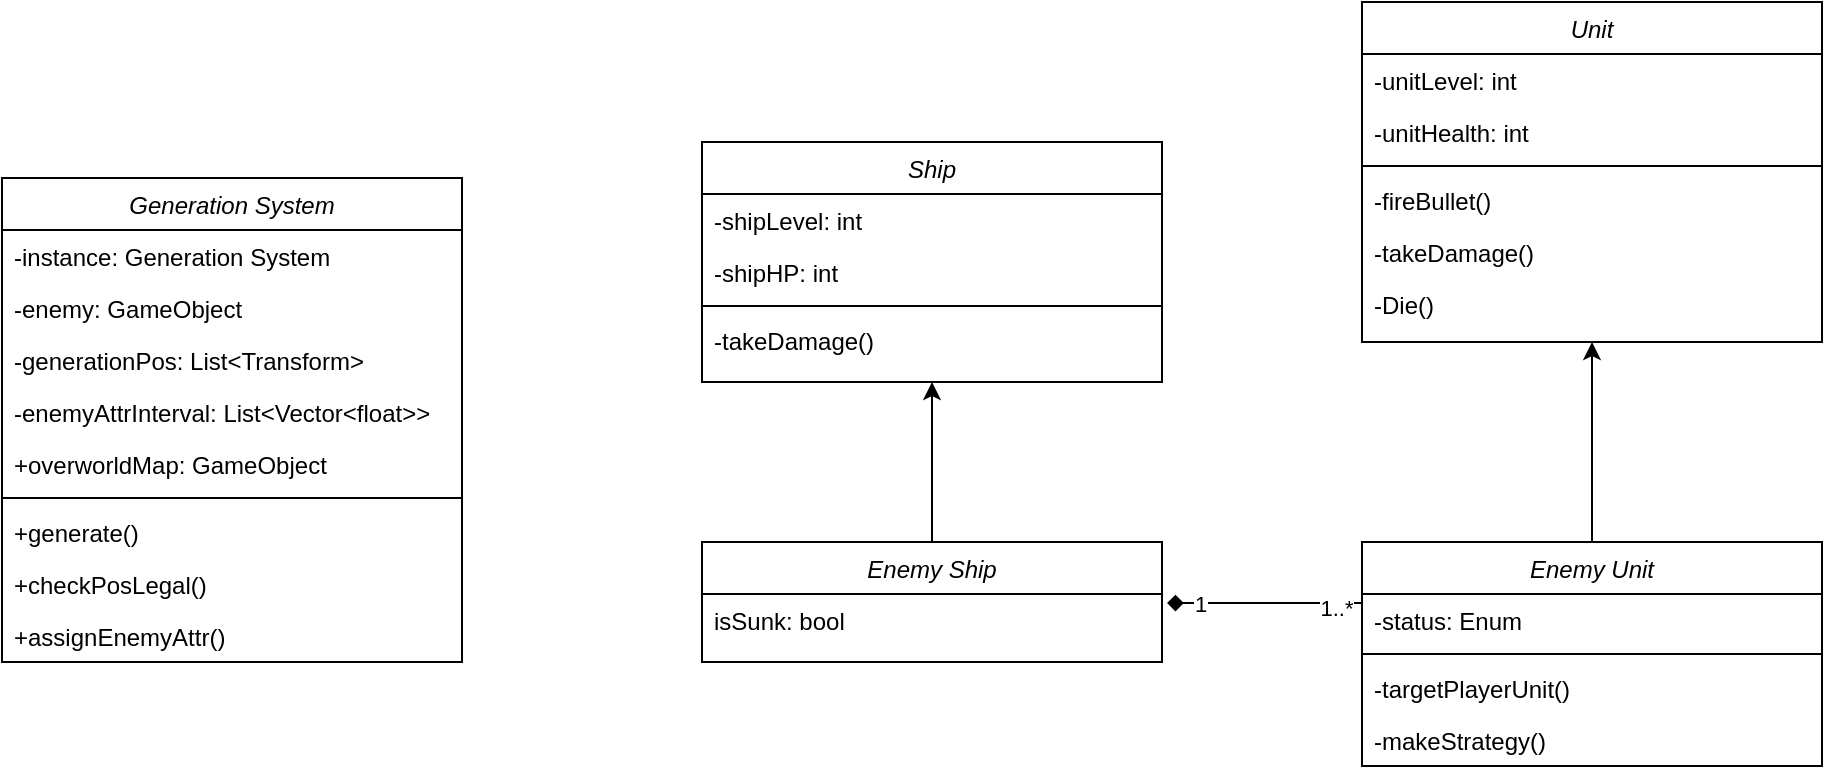 <mxfile version="21.8.0" type="device">
  <diagram id="C5RBs43oDa-KdzZeNtuy" name="Page-1">
    <mxGraphModel dx="989" dy="1845" grid="1" gridSize="10" guides="1" tooltips="1" connect="1" arrows="1" fold="1" page="1" pageScale="1" pageWidth="827" pageHeight="1169" math="0" shadow="0">
      <root>
        <mxCell id="WIyWlLk6GJQsqaUBKTNV-0" />
        <mxCell id="WIyWlLk6GJQsqaUBKTNV-1" parent="WIyWlLk6GJQsqaUBKTNV-0" />
        <mxCell id="zkfFHV4jXpPFQw0GAbJ--0" value="Generation System" style="swimlane;fontStyle=2;align=center;verticalAlign=top;childLayout=stackLayout;horizontal=1;startSize=26;horizontalStack=0;resizeParent=1;resizeLast=0;collapsible=1;marginBottom=0;rounded=0;shadow=0;strokeWidth=1;" parent="WIyWlLk6GJQsqaUBKTNV-1" vertex="1">
          <mxGeometry x="50" y="-242" width="230" height="242" as="geometry">
            <mxRectangle x="230" y="140" width="160" height="26" as="alternateBounds" />
          </mxGeometry>
        </mxCell>
        <mxCell id="zkfFHV4jXpPFQw0GAbJ--1" value="-instance: Generation System" style="text;align=left;verticalAlign=top;spacingLeft=4;spacingRight=4;overflow=hidden;rotatable=0;points=[[0,0.5],[1,0.5]];portConstraint=eastwest;" parent="zkfFHV4jXpPFQw0GAbJ--0" vertex="1">
          <mxGeometry y="26" width="230" height="26" as="geometry" />
        </mxCell>
        <mxCell id="zkfFHV4jXpPFQw0GAbJ--2" value="-enemy: GameObject" style="text;align=left;verticalAlign=top;spacingLeft=4;spacingRight=4;overflow=hidden;rotatable=0;points=[[0,0.5],[1,0.5]];portConstraint=eastwest;rounded=0;shadow=0;html=0;" parent="zkfFHV4jXpPFQw0GAbJ--0" vertex="1">
          <mxGeometry y="52" width="230" height="26" as="geometry" />
        </mxCell>
        <mxCell id="zkfFHV4jXpPFQw0GAbJ--3" value="-generationPos: List&lt;Transform&gt;" style="text;align=left;verticalAlign=top;spacingLeft=4;spacingRight=4;overflow=hidden;rotatable=0;points=[[0,0.5],[1,0.5]];portConstraint=eastwest;rounded=0;shadow=0;html=0;" parent="zkfFHV4jXpPFQw0GAbJ--0" vertex="1">
          <mxGeometry y="78" width="230" height="26" as="geometry" />
        </mxCell>
        <mxCell id="K6PGBI9sHRj4Ykx-LLPO-0" value="-enemyAttrInterval: List&lt;Vector&lt;float&gt;&gt;" style="text;align=left;verticalAlign=top;spacingLeft=4;spacingRight=4;overflow=hidden;rotatable=0;points=[[0,0.5],[1,0.5]];portConstraint=eastwest;rounded=0;shadow=0;html=0;" vertex="1" parent="zkfFHV4jXpPFQw0GAbJ--0">
          <mxGeometry y="104" width="230" height="26" as="geometry" />
        </mxCell>
        <mxCell id="DfnrKf_pb-YuIMqa2Yfu-2" value="+overworldMap: GameObject" style="text;align=left;verticalAlign=top;spacingLeft=4;spacingRight=4;overflow=hidden;rotatable=0;points=[[0,0.5],[1,0.5]];portConstraint=eastwest;rounded=0;shadow=0;html=0;" parent="zkfFHV4jXpPFQw0GAbJ--0" vertex="1">
          <mxGeometry y="130" width="230" height="26" as="geometry" />
        </mxCell>
        <mxCell id="zkfFHV4jXpPFQw0GAbJ--4" value="" style="line;html=1;strokeWidth=1;align=left;verticalAlign=middle;spacingTop=-1;spacingLeft=3;spacingRight=3;rotatable=0;labelPosition=right;points=[];portConstraint=eastwest;" parent="zkfFHV4jXpPFQw0GAbJ--0" vertex="1">
          <mxGeometry y="156" width="230" height="8" as="geometry" />
        </mxCell>
        <mxCell id="zkfFHV4jXpPFQw0GAbJ--5" value="+generate()" style="text;align=left;verticalAlign=top;spacingLeft=4;spacingRight=4;overflow=hidden;rotatable=0;points=[[0,0.5],[1,0.5]];portConstraint=eastwest;" parent="zkfFHV4jXpPFQw0GAbJ--0" vertex="1">
          <mxGeometry y="164" width="230" height="26" as="geometry" />
        </mxCell>
        <mxCell id="DfnrKf_pb-YuIMqa2Yfu-0" value="+checkPosLegal()" style="text;align=left;verticalAlign=top;spacingLeft=4;spacingRight=4;overflow=hidden;rotatable=0;points=[[0,0.5],[1,0.5]];portConstraint=eastwest;" parent="zkfFHV4jXpPFQw0GAbJ--0" vertex="1">
          <mxGeometry y="190" width="230" height="26" as="geometry" />
        </mxCell>
        <mxCell id="DfnrKf_pb-YuIMqa2Yfu-1" value="+assignEnemyAttr()" style="text;align=left;verticalAlign=top;spacingLeft=4;spacingRight=4;overflow=hidden;rotatable=0;points=[[0,0.5],[1,0.5]];portConstraint=eastwest;" parent="zkfFHV4jXpPFQw0GAbJ--0" vertex="1">
          <mxGeometry y="216" width="230" height="26" as="geometry" />
        </mxCell>
        <mxCell id="K6PGBI9sHRj4Ykx-LLPO-21" style="edgeStyle=orthogonalEdgeStyle;rounded=0;orthogonalLoop=1;jettySize=auto;html=1;entryX=0.5;entryY=1;entryDx=0;entryDy=0;" edge="1" parent="WIyWlLk6GJQsqaUBKTNV-1" source="K6PGBI9sHRj4Ykx-LLPO-1" target="K6PGBI9sHRj4Ykx-LLPO-11">
          <mxGeometry relative="1" as="geometry" />
        </mxCell>
        <mxCell id="K6PGBI9sHRj4Ykx-LLPO-1" value="Enemy Ship" style="swimlane;fontStyle=2;align=center;verticalAlign=top;childLayout=stackLayout;horizontal=1;startSize=26;horizontalStack=0;resizeParent=1;resizeLast=0;collapsible=1;marginBottom=0;rounded=0;shadow=0;strokeWidth=1;" vertex="1" parent="WIyWlLk6GJQsqaUBKTNV-1">
          <mxGeometry x="400" y="-60" width="230" height="60" as="geometry">
            <mxRectangle x="230" y="140" width="160" height="26" as="alternateBounds" />
          </mxGeometry>
        </mxCell>
        <mxCell id="K6PGBI9sHRj4Ykx-LLPO-5" value="isSunk: bool" style="text;align=left;verticalAlign=top;spacingLeft=4;spacingRight=4;overflow=hidden;rotatable=0;points=[[0,0.5],[1,0.5]];portConstraint=eastwest;rounded=0;shadow=0;html=0;" vertex="1" parent="K6PGBI9sHRj4Ykx-LLPO-1">
          <mxGeometry y="26" width="230" height="26" as="geometry" />
        </mxCell>
        <mxCell id="K6PGBI9sHRj4Ykx-LLPO-11" value="Ship" style="swimlane;fontStyle=2;align=center;verticalAlign=top;childLayout=stackLayout;horizontal=1;startSize=26;horizontalStack=0;resizeParent=1;resizeLast=0;collapsible=1;marginBottom=0;rounded=0;shadow=0;strokeWidth=1;" vertex="1" parent="WIyWlLk6GJQsqaUBKTNV-1">
          <mxGeometry x="400" y="-260" width="230" height="120" as="geometry">
            <mxRectangle x="230" y="140" width="160" height="26" as="alternateBounds" />
          </mxGeometry>
        </mxCell>
        <mxCell id="K6PGBI9sHRj4Ykx-LLPO-12" value="-shipLevel: int" style="text;align=left;verticalAlign=top;spacingLeft=4;spacingRight=4;overflow=hidden;rotatable=0;points=[[0,0.5],[1,0.5]];portConstraint=eastwest;" vertex="1" parent="K6PGBI9sHRj4Ykx-LLPO-11">
          <mxGeometry y="26" width="230" height="26" as="geometry" />
        </mxCell>
        <mxCell id="K6PGBI9sHRj4Ykx-LLPO-13" value="-shipHP: int" style="text;align=left;verticalAlign=top;spacingLeft=4;spacingRight=4;overflow=hidden;rotatable=0;points=[[0,0.5],[1,0.5]];portConstraint=eastwest;rounded=0;shadow=0;html=0;" vertex="1" parent="K6PGBI9sHRj4Ykx-LLPO-11">
          <mxGeometry y="52" width="230" height="26" as="geometry" />
        </mxCell>
        <mxCell id="K6PGBI9sHRj4Ykx-LLPO-17" value="" style="line;html=1;strokeWidth=1;align=left;verticalAlign=middle;spacingTop=-1;spacingLeft=3;spacingRight=3;rotatable=0;labelPosition=right;points=[];portConstraint=eastwest;" vertex="1" parent="K6PGBI9sHRj4Ykx-LLPO-11">
          <mxGeometry y="78" width="230" height="8" as="geometry" />
        </mxCell>
        <mxCell id="K6PGBI9sHRj4Ykx-LLPO-18" value="-takeDamage()" style="text;align=left;verticalAlign=top;spacingLeft=4;spacingRight=4;overflow=hidden;rotatable=0;points=[[0,0.5],[1,0.5]];portConstraint=eastwest;" vertex="1" parent="K6PGBI9sHRj4Ykx-LLPO-11">
          <mxGeometry y="86" width="230" height="26" as="geometry" />
        </mxCell>
        <mxCell id="K6PGBI9sHRj4Ykx-LLPO-28" style="edgeStyle=orthogonalEdgeStyle;rounded=0;orthogonalLoop=1;jettySize=auto;html=1;entryX=1.011;entryY=0.174;entryDx=0;entryDy=0;endArrow=diamond;endFill=1;entryPerimeter=0;" edge="1" parent="WIyWlLk6GJQsqaUBKTNV-1" source="K6PGBI9sHRj4Ykx-LLPO-26" target="K6PGBI9sHRj4Ykx-LLPO-5">
          <mxGeometry relative="1" as="geometry">
            <Array as="points">
              <mxPoint x="680" y="-30" />
            </Array>
          </mxGeometry>
        </mxCell>
        <mxCell id="K6PGBI9sHRj4Ykx-LLPO-29" value="1..*" style="edgeLabel;html=1;align=center;verticalAlign=middle;resizable=0;points=[];" vertex="1" connectable="0" parent="K6PGBI9sHRj4Ykx-LLPO-28">
          <mxGeometry x="-0.727" y="2" relative="1" as="geometry">
            <mxPoint as="offset" />
          </mxGeometry>
        </mxCell>
        <mxCell id="K6PGBI9sHRj4Ykx-LLPO-37" value="1" style="edgeLabel;html=1;align=center;verticalAlign=middle;resizable=0;points=[];" vertex="1" connectable="0" parent="K6PGBI9sHRj4Ykx-LLPO-28">
          <mxGeometry x="0.658" relative="1" as="geometry">
            <mxPoint as="offset" />
          </mxGeometry>
        </mxCell>
        <mxCell id="K6PGBI9sHRj4Ykx-LLPO-36" style="edgeStyle=orthogonalEdgeStyle;rounded=0;orthogonalLoop=1;jettySize=auto;html=1;" edge="1" parent="WIyWlLk6GJQsqaUBKTNV-1" source="K6PGBI9sHRj4Ykx-LLPO-26" target="K6PGBI9sHRj4Ykx-LLPO-30">
          <mxGeometry relative="1" as="geometry" />
        </mxCell>
        <mxCell id="K6PGBI9sHRj4Ykx-LLPO-26" value="Enemy Unit" style="swimlane;fontStyle=2;align=center;verticalAlign=top;childLayout=stackLayout;horizontal=1;startSize=26;horizontalStack=0;resizeParent=1;resizeLast=0;collapsible=1;marginBottom=0;rounded=0;shadow=0;strokeWidth=1;" vertex="1" parent="WIyWlLk6GJQsqaUBKTNV-1">
          <mxGeometry x="730" y="-60" width="230" height="112" as="geometry">
            <mxRectangle x="730" y="-60" width="160" height="26" as="alternateBounds" />
          </mxGeometry>
        </mxCell>
        <mxCell id="K6PGBI9sHRj4Ykx-LLPO-27" value="-status: Enum" style="text;align=left;verticalAlign=top;spacingLeft=4;spacingRight=4;overflow=hidden;rotatable=0;points=[[0,0.5],[1,0.5]];portConstraint=eastwest;rounded=0;shadow=0;html=0;" vertex="1" parent="K6PGBI9sHRj4Ykx-LLPO-26">
          <mxGeometry y="26" width="230" height="26" as="geometry" />
        </mxCell>
        <mxCell id="K6PGBI9sHRj4Ykx-LLPO-38" value="" style="line;html=1;strokeWidth=1;align=left;verticalAlign=middle;spacingTop=-1;spacingLeft=3;spacingRight=3;rotatable=0;labelPosition=right;points=[];portConstraint=eastwest;" vertex="1" parent="K6PGBI9sHRj4Ykx-LLPO-26">
          <mxGeometry y="52" width="230" height="8" as="geometry" />
        </mxCell>
        <mxCell id="K6PGBI9sHRj4Ykx-LLPO-39" value="-targetPlayerUnit()" style="text;align=left;verticalAlign=top;spacingLeft=4;spacingRight=4;overflow=hidden;rotatable=0;points=[[0,0.5],[1,0.5]];portConstraint=eastwest;rounded=0;shadow=0;html=0;" vertex="1" parent="K6PGBI9sHRj4Ykx-LLPO-26">
          <mxGeometry y="60" width="230" height="26" as="geometry" />
        </mxCell>
        <mxCell id="K6PGBI9sHRj4Ykx-LLPO-41" value="-makeStrategy()" style="text;align=left;verticalAlign=top;spacingLeft=4;spacingRight=4;overflow=hidden;rotatable=0;points=[[0,0.5],[1,0.5]];portConstraint=eastwest;rounded=0;shadow=0;html=0;" vertex="1" parent="K6PGBI9sHRj4Ykx-LLPO-26">
          <mxGeometry y="86" width="230" height="26" as="geometry" />
        </mxCell>
        <mxCell id="K6PGBI9sHRj4Ykx-LLPO-30" value="Unit" style="swimlane;fontStyle=2;align=center;verticalAlign=top;childLayout=stackLayout;horizontal=1;startSize=26;horizontalStack=0;resizeParent=1;resizeLast=0;collapsible=1;marginBottom=0;rounded=0;shadow=0;strokeWidth=1;" vertex="1" parent="WIyWlLk6GJQsqaUBKTNV-1">
          <mxGeometry x="730" y="-330" width="230" height="170" as="geometry">
            <mxRectangle x="230" y="140" width="160" height="26" as="alternateBounds" />
          </mxGeometry>
        </mxCell>
        <mxCell id="K6PGBI9sHRj4Ykx-LLPO-31" value="-unitLevel: int" style="text;align=left;verticalAlign=top;spacingLeft=4;spacingRight=4;overflow=hidden;rotatable=0;points=[[0,0.5],[1,0.5]];portConstraint=eastwest;" vertex="1" parent="K6PGBI9sHRj4Ykx-LLPO-30">
          <mxGeometry y="26" width="230" height="26" as="geometry" />
        </mxCell>
        <mxCell id="K6PGBI9sHRj4Ykx-LLPO-32" value="-unitHealth: int" style="text;align=left;verticalAlign=top;spacingLeft=4;spacingRight=4;overflow=hidden;rotatable=0;points=[[0,0.5],[1,0.5]];portConstraint=eastwest;rounded=0;shadow=0;html=0;" vertex="1" parent="K6PGBI9sHRj4Ykx-LLPO-30">
          <mxGeometry y="52" width="230" height="26" as="geometry" />
        </mxCell>
        <mxCell id="K6PGBI9sHRj4Ykx-LLPO-33" value="" style="line;html=1;strokeWidth=1;align=left;verticalAlign=middle;spacingTop=-1;spacingLeft=3;spacingRight=3;rotatable=0;labelPosition=right;points=[];portConstraint=eastwest;" vertex="1" parent="K6PGBI9sHRj4Ykx-LLPO-30">
          <mxGeometry y="78" width="230" height="8" as="geometry" />
        </mxCell>
        <mxCell id="K6PGBI9sHRj4Ykx-LLPO-34" value="-fireBullet()" style="text;align=left;verticalAlign=top;spacingLeft=4;spacingRight=4;overflow=hidden;rotatable=0;points=[[0,0.5],[1,0.5]];portConstraint=eastwest;" vertex="1" parent="K6PGBI9sHRj4Ykx-LLPO-30">
          <mxGeometry y="86" width="230" height="26" as="geometry" />
        </mxCell>
        <mxCell id="K6PGBI9sHRj4Ykx-LLPO-35" value="-takeDamage()" style="text;align=left;verticalAlign=top;spacingLeft=4;spacingRight=4;overflow=hidden;rotatable=0;points=[[0,0.5],[1,0.5]];portConstraint=eastwest;" vertex="1" parent="K6PGBI9sHRj4Ykx-LLPO-30">
          <mxGeometry y="112" width="230" height="26" as="geometry" />
        </mxCell>
        <mxCell id="K6PGBI9sHRj4Ykx-LLPO-42" value="-Die()" style="text;align=left;verticalAlign=top;spacingLeft=4;spacingRight=4;overflow=hidden;rotatable=0;points=[[0,0.5],[1,0.5]];portConstraint=eastwest;" vertex="1" parent="K6PGBI9sHRj4Ykx-LLPO-30">
          <mxGeometry y="138" width="230" height="26" as="geometry" />
        </mxCell>
      </root>
    </mxGraphModel>
  </diagram>
</mxfile>
